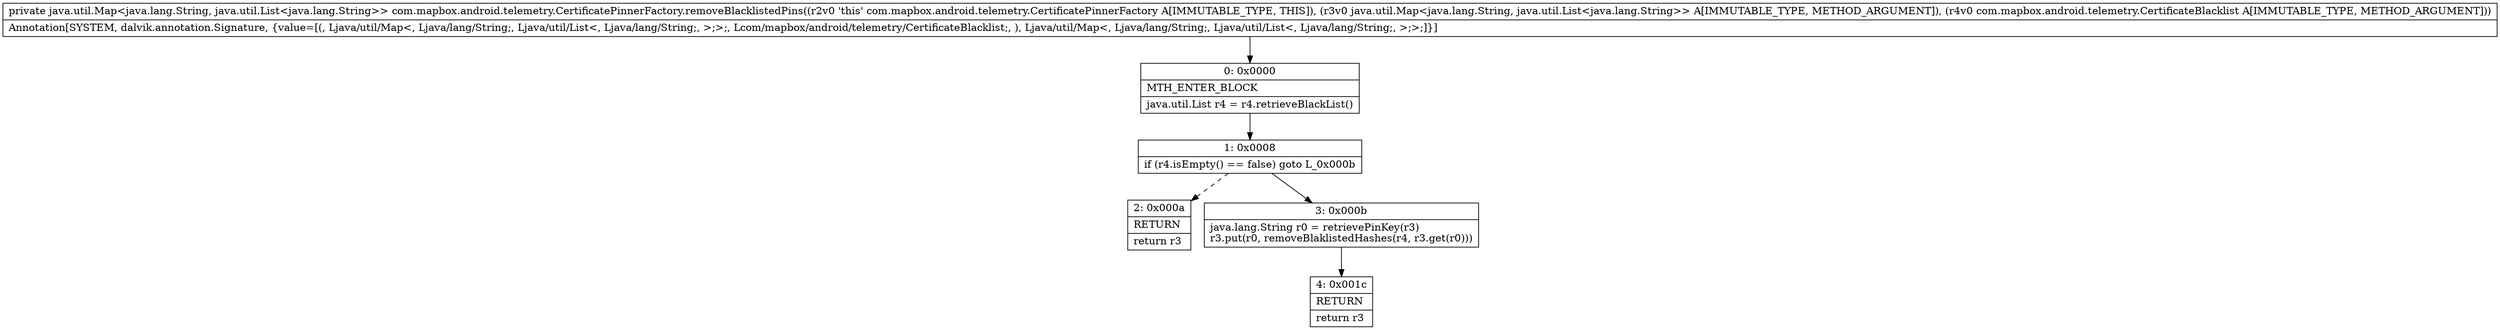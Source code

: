 digraph "CFG forcom.mapbox.android.telemetry.CertificatePinnerFactory.removeBlacklistedPins(Ljava\/util\/Map;Lcom\/mapbox\/android\/telemetry\/CertificateBlacklist;)Ljava\/util\/Map;" {
Node_0 [shape=record,label="{0\:\ 0x0000|MTH_ENTER_BLOCK\l|java.util.List r4 = r4.retrieveBlackList()\l}"];
Node_1 [shape=record,label="{1\:\ 0x0008|if (r4.isEmpty() == false) goto L_0x000b\l}"];
Node_2 [shape=record,label="{2\:\ 0x000a|RETURN\l|return r3\l}"];
Node_3 [shape=record,label="{3\:\ 0x000b|java.lang.String r0 = retrievePinKey(r3)\lr3.put(r0, removeBlaklistedHashes(r4, r3.get(r0)))\l}"];
Node_4 [shape=record,label="{4\:\ 0x001c|RETURN\l|return r3\l}"];
MethodNode[shape=record,label="{private java.util.Map\<java.lang.String, java.util.List\<java.lang.String\>\> com.mapbox.android.telemetry.CertificatePinnerFactory.removeBlacklistedPins((r2v0 'this' com.mapbox.android.telemetry.CertificatePinnerFactory A[IMMUTABLE_TYPE, THIS]), (r3v0 java.util.Map\<java.lang.String, java.util.List\<java.lang.String\>\> A[IMMUTABLE_TYPE, METHOD_ARGUMENT]), (r4v0 com.mapbox.android.telemetry.CertificateBlacklist A[IMMUTABLE_TYPE, METHOD_ARGUMENT]))  | Annotation[SYSTEM, dalvik.annotation.Signature, \{value=[(, Ljava\/util\/Map\<, Ljava\/lang\/String;, Ljava\/util\/List\<, Ljava\/lang\/String;, \>;\>;, Lcom\/mapbox\/android\/telemetry\/CertificateBlacklist;, ), Ljava\/util\/Map\<, Ljava\/lang\/String;, Ljava\/util\/List\<, Ljava\/lang\/String;, \>;\>;]\}]\l}"];
MethodNode -> Node_0;
Node_0 -> Node_1;
Node_1 -> Node_2[style=dashed];
Node_1 -> Node_3;
Node_3 -> Node_4;
}

